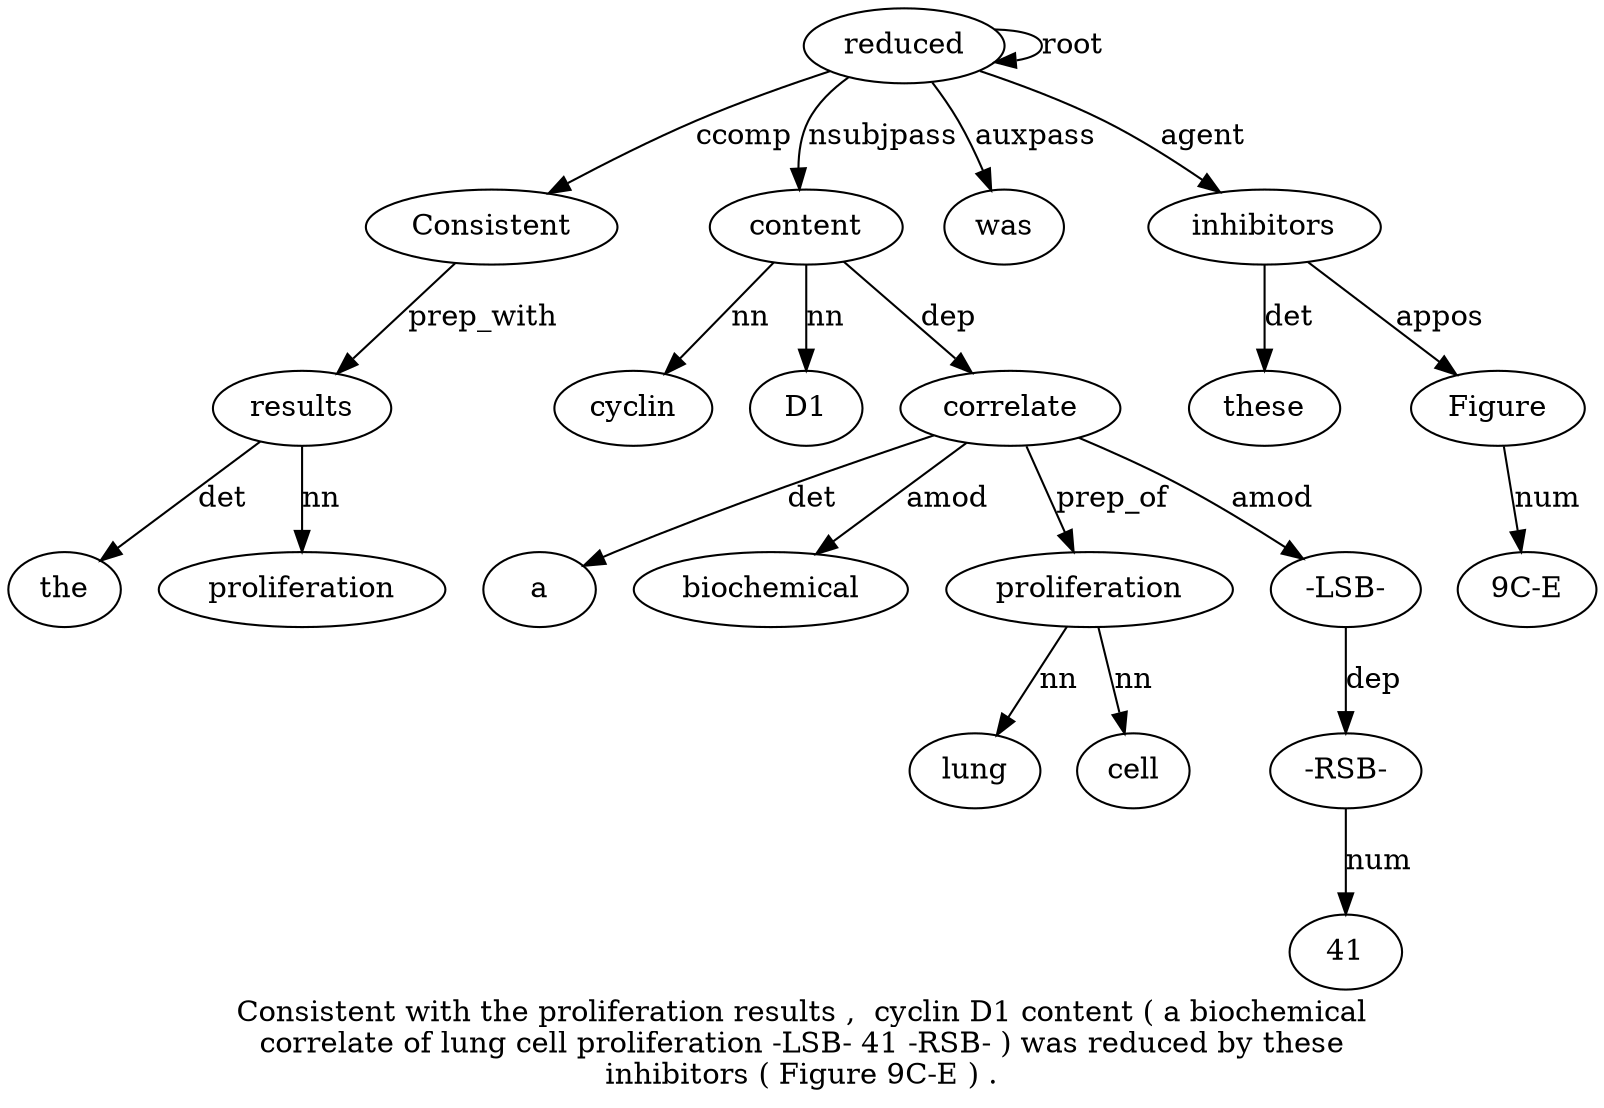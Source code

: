 digraph "Consistent with the proliferation results ,  cyclin D1 content ( a biochemical correlate of lung cell proliferation -LSB- 41 -RSB- ) was reduced by these inhibitors ( Figure 9C-E ) ." {
label="Consistent with the proliferation results ,  cyclin D1 content ( a biochemical
correlate of lung cell proliferation -LSB- 41 -RSB- ) was reduced by these
inhibitors ( Figure 9C-E ) .";
reduced23 [style=filled, fillcolor=white, label=reduced];
Consistent1 [style=filled, fillcolor=white, label=Consistent];
reduced23 -> Consistent1  [label=ccomp];
results5 [style=filled, fillcolor=white, label=results];
the3 [style=filled, fillcolor=white, label=the];
results5 -> the3  [label=det];
proliferation4 [style=filled, fillcolor=white, label=proliferation];
results5 -> proliferation4  [label=nn];
Consistent1 -> results5  [label=prep_with];
content9 [style=filled, fillcolor=white, label=content];
cyclin7 [style=filled, fillcolor=white, label=cyclin];
content9 -> cyclin7  [label=nn];
D18 [style=filled, fillcolor=white, label=D1];
content9 -> D18  [label=nn];
reduced23 -> content9  [label=nsubjpass];
correlate13 [style=filled, fillcolor=white, label=correlate];
a11 [style=filled, fillcolor=white, label=a];
correlate13 -> a11  [label=det];
biochemical12 [style=filled, fillcolor=white, label=biochemical];
correlate13 -> biochemical12  [label=amod];
content9 -> correlate13  [label=dep];
proliferation17 [style=filled, fillcolor=white, label=proliferation];
lung15 [style=filled, fillcolor=white, label=lung];
proliferation17 -> lung15  [label=nn];
cell16 [style=filled, fillcolor=white, label=cell];
proliferation17 -> cell16  [label=nn];
correlate13 -> proliferation17  [label=prep_of];
"-LSB-18" [style=filled, fillcolor=white, label="-LSB-"];
correlate13 -> "-LSB-18"  [label=amod];
"-RSB-20" [style=filled, fillcolor=white, label="-RSB-"];
4119 [style=filled, fillcolor=white, label=41];
"-RSB-20" -> 4119  [label=num];
"-LSB-18" -> "-RSB-20"  [label=dep];
was22 [style=filled, fillcolor=white, label=was];
reduced23 -> was22  [label=auxpass];
reduced23 -> reduced23  [label=root];
inhibitors26 [style=filled, fillcolor=white, label=inhibitors];
these25 [style=filled, fillcolor=white, label=these];
inhibitors26 -> these25  [label=det];
reduced23 -> inhibitors26  [label=agent];
Figure28 [style=filled, fillcolor=white, label=Figure];
inhibitors26 -> Figure28  [label=appos];
"9C-E2" [style=filled, fillcolor=white, label="9C-E"];
Figure28 -> "9C-E2"  [label=num];
}
